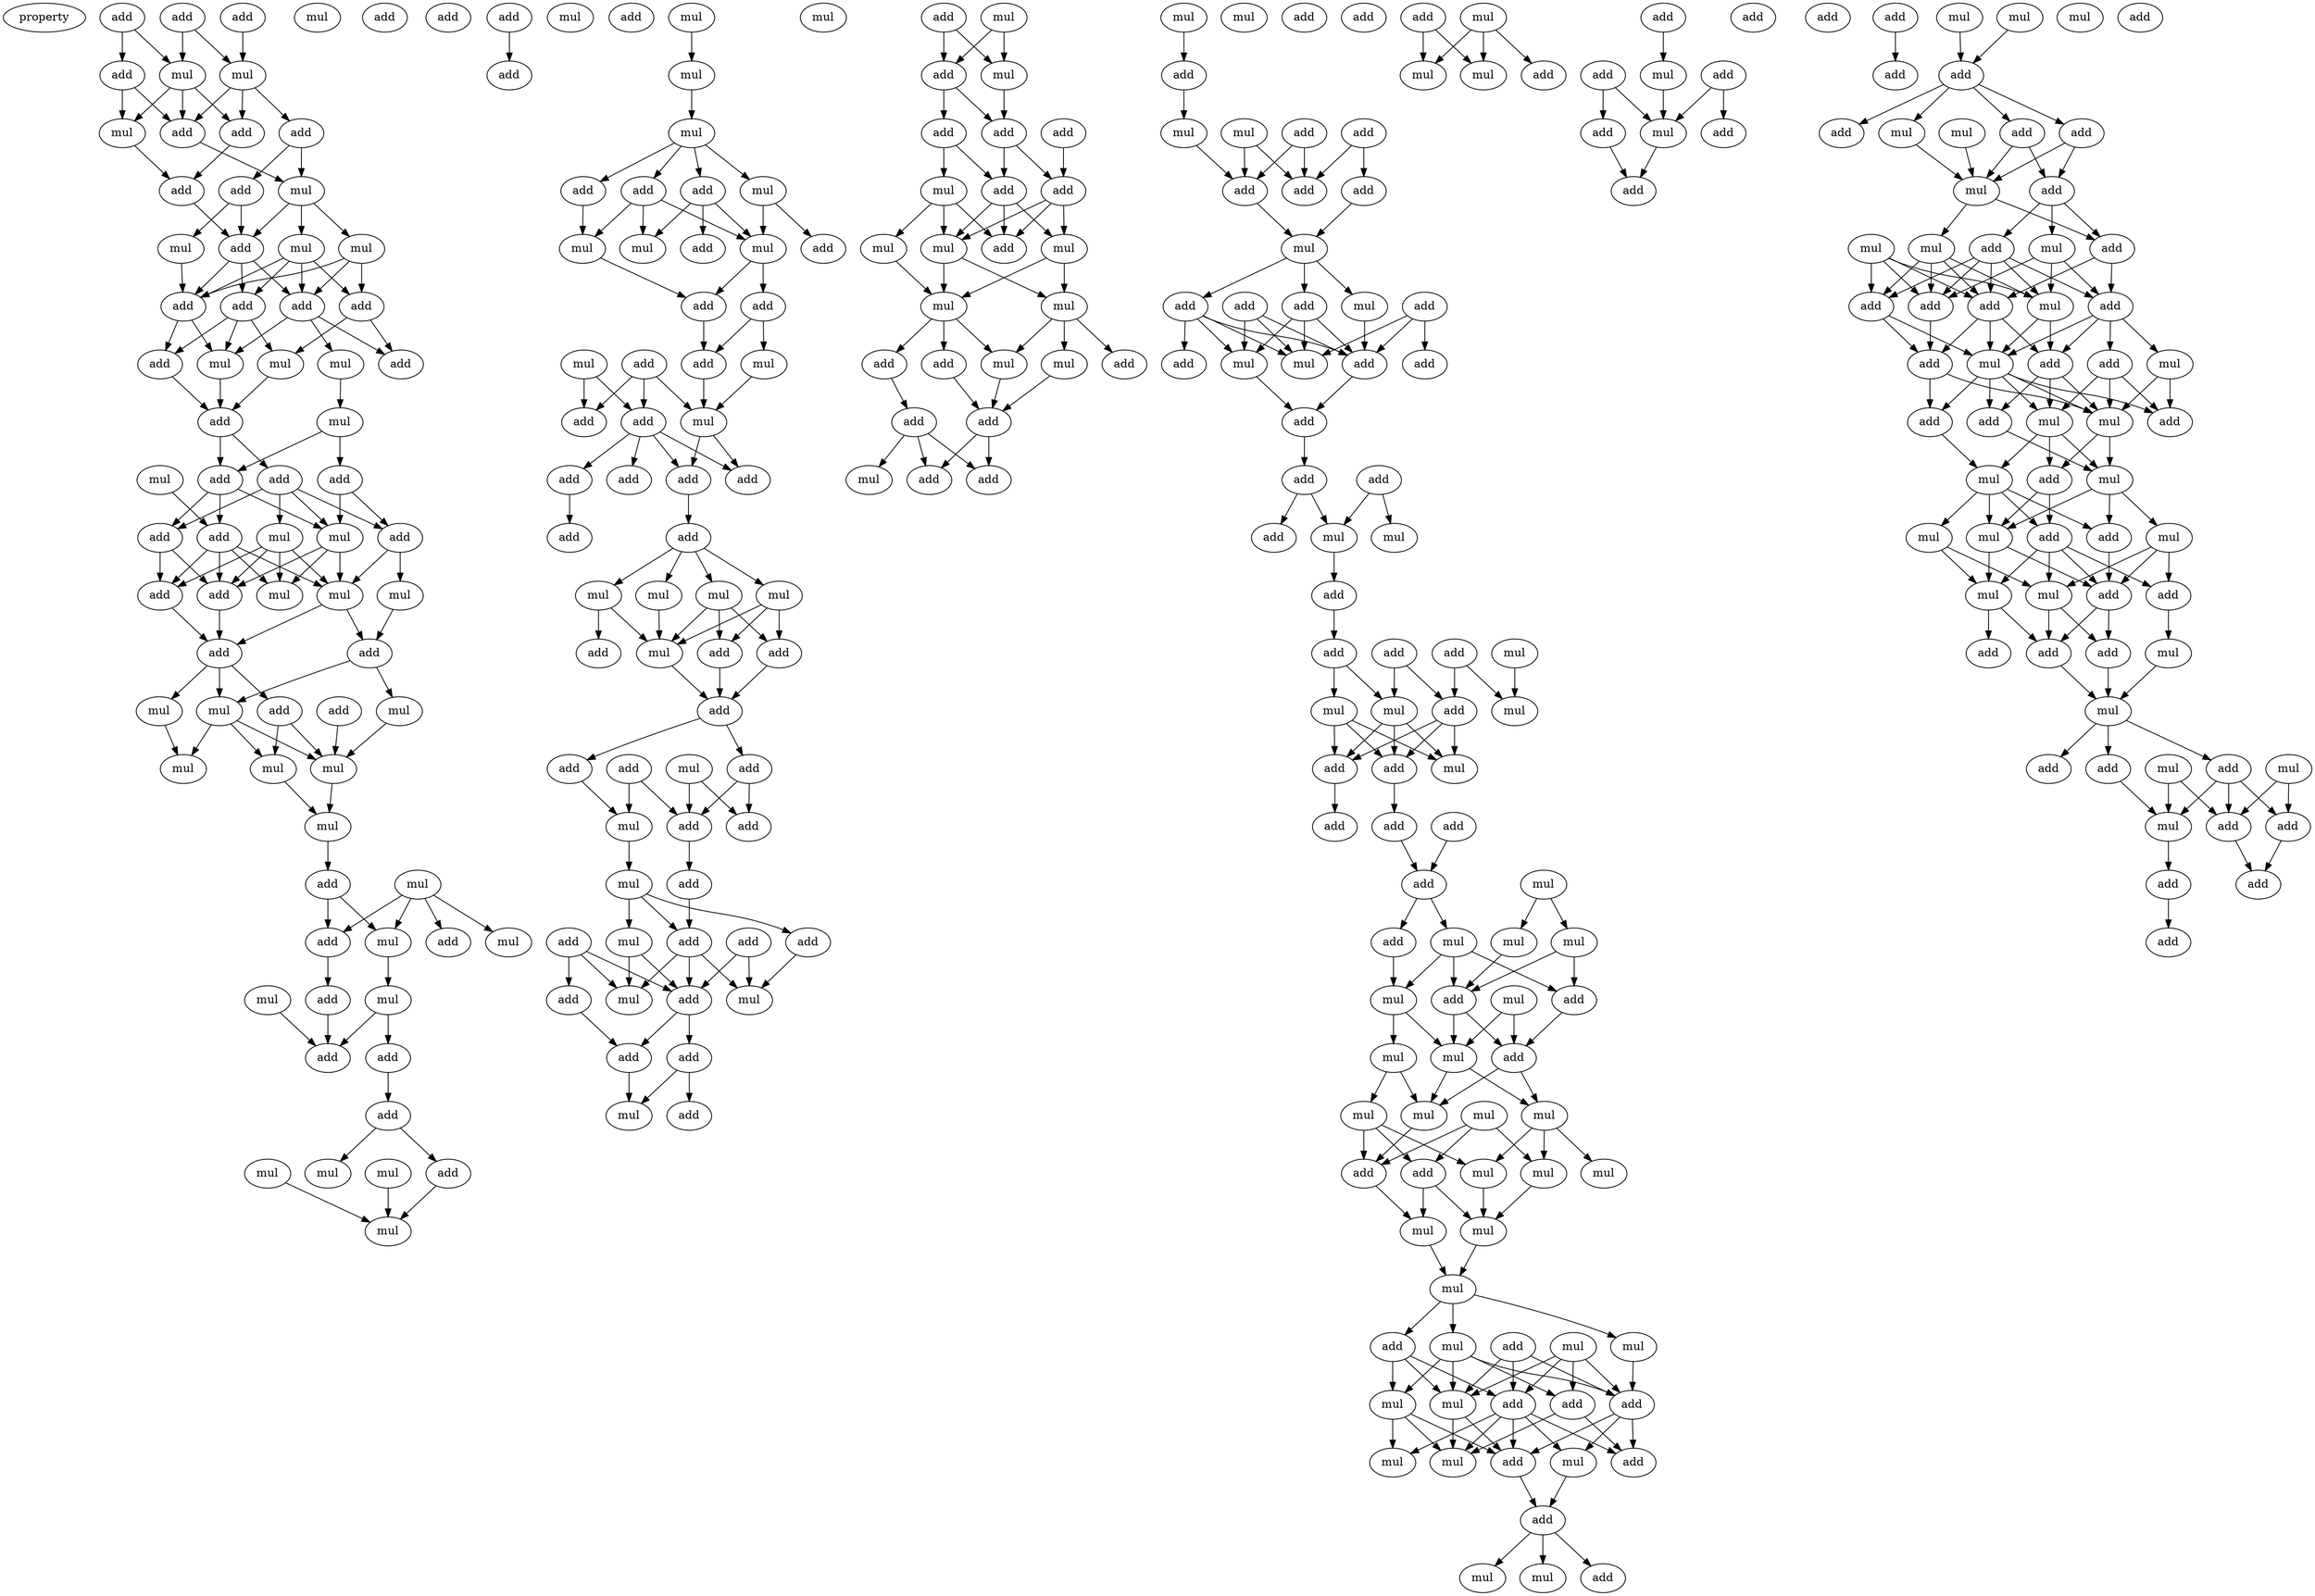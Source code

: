 digraph {
    node [fontcolor=black]
    property [mul=2,lf=1.1]
    0 [ label = add ];
    1 [ label = mul ];
    2 [ label = add ];
    3 [ label = add ];
    4 [ label = mul ];
    5 [ label = add ];
    6 [ label = mul ];
    7 [ label = mul ];
    8 [ label = add ];
    9 [ label = add ];
    10 [ label = add ];
    11 [ label = mul ];
    12 [ label = add ];
    13 [ label = add ];
    14 [ label = mul ];
    15 [ label = add ];
    16 [ label = mul ];
    17 [ label = mul ];
    18 [ label = add ];
    19 [ label = add ];
    20 [ label = add ];
    21 [ label = add ];
    22 [ label = add ];
    23 [ label = mul ];
    24 [ label = mul ];
    25 [ label = add ];
    26 [ label = mul ];
    27 [ label = add ];
    28 [ label = add ];
    29 [ label = mul ];
    30 [ label = add ];
    31 [ label = mul ];
    32 [ label = add ];
    33 [ label = add ];
    34 [ label = mul ];
    35 [ label = add ];
    36 [ label = add ];
    37 [ label = mul ];
    38 [ label = add ];
    39 [ label = add ];
    40 [ label = mul ];
    41 [ label = mul ];
    42 [ label = mul ];
    43 [ label = add ];
    44 [ label = add ];
    45 [ label = add ];
    46 [ label = add ];
    47 [ label = mul ];
    48 [ label = mul ];
    49 [ label = add ];
    50 [ label = mul ];
    51 [ label = mul ];
    52 [ label = mul ];
    53 [ label = mul ];
    54 [ label = mul ];
    55 [ label = add ];
    56 [ label = mul ];
    57 [ label = add ];
    58 [ label = add ];
    59 [ label = mul ];
    60 [ label = mul ];
    61 [ label = mul ];
    62 [ label = add ];
    63 [ label = mul ];
    64 [ label = add ];
    65 [ label = add ];
    66 [ label = add ];
    67 [ label = add ];
    68 [ label = mul ];
    69 [ label = add ];
    70 [ label = mul ];
    71 [ label = mul ];
    72 [ label = mul ];
    73 [ label = add ];
    74 [ label = add ];
    75 [ label = mul ];
    76 [ label = add ];
    77 [ label = mul ];
    78 [ label = mul ];
    79 [ label = mul ];
    80 [ label = mul ];
    81 [ label = add ];
    82 [ label = add ];
    83 [ label = add ];
    84 [ label = mul ];
    85 [ label = add ];
    86 [ label = mul ];
    87 [ label = mul ];
    88 [ label = add ];
    89 [ label = mul ];
    90 [ label = add ];
    91 [ label = add ];
    92 [ label = add ];
    93 [ label = add ];
    94 [ label = mul ];
    95 [ label = mul ];
    96 [ label = add ];
    97 [ label = add ];
    98 [ label = mul ];
    99 [ label = add ];
    100 [ label = add ];
    101 [ label = add ];
    102 [ label = add ];
    103 [ label = add ];
    104 [ label = add ];
    105 [ label = mul ];
    106 [ label = mul ];
    107 [ label = mul ];
    108 [ label = mul ];
    109 [ label = add ];
    110 [ label = add ];
    111 [ label = add ];
    112 [ label = mul ];
    113 [ label = add ];
    114 [ label = mul ];
    115 [ label = add ];
    116 [ label = add ];
    117 [ label = add ];
    118 [ label = add ];
    119 [ label = mul ];
    120 [ label = add ];
    121 [ label = add ];
    122 [ label = mul ];
    123 [ label = mul ];
    124 [ label = add ];
    125 [ label = add ];
    126 [ label = add ];
    127 [ label = add ];
    128 [ label = add ];
    129 [ label = mul ];
    130 [ label = add ];
    131 [ label = mul ];
    132 [ label = add ];
    133 [ label = add ];
    134 [ label = mul ];
    135 [ label = add ];
    136 [ label = add ];
    137 [ label = mul ];
    138 [ label = mul ];
    139 [ label = add ];
    140 [ label = add ];
    141 [ label = add ];
    142 [ label = add ];
    143 [ label = mul ];
    144 [ label = add ];
    145 [ label = add ];
    146 [ label = mul ];
    147 [ label = mul ];
    148 [ label = add ];
    149 [ label = mul ];
    150 [ label = mul ];
    151 [ label = mul ];
    152 [ label = add ];
    153 [ label = add ];
    154 [ label = add ];
    155 [ label = mul ];
    156 [ label = mul ];
    157 [ label = add ];
    158 [ label = add ];
    159 [ label = mul ];
    160 [ label = add ];
    161 [ label = mul ];
    162 [ label = add ];
    163 [ label = add ];
    164 [ label = add ];
    165 [ label = add ];
    166 [ label = mul ];
    167 [ label = mul ];
    168 [ label = add ];
    169 [ label = add ];
    170 [ label = add ];
    171 [ label = mul ];
    172 [ label = add ];
    173 [ label = add ];
    174 [ label = add ];
    175 [ label = add ];
    176 [ label = mul ];
    177 [ label = add ];
    178 [ label = add ];
    179 [ label = mul ];
    180 [ label = add ];
    181 [ label = mul ];
    182 [ label = add ];
    183 [ label = add ];
    184 [ label = add ];
    185 [ label = add ];
    186 [ label = mul ];
    187 [ label = mul ];
    188 [ label = add ];
    189 [ label = mul ];
    190 [ label = add ];
    191 [ label = add ];
    192 [ label = add ];
    193 [ label = mul ];
    194 [ label = add ];
    195 [ label = mul ];
    196 [ label = mul ];
    197 [ label = add ];
    198 [ label = add ];
    199 [ label = mul ];
    200 [ label = add ];
    201 [ label = add ];
    202 [ label = add ];
    203 [ label = add ];
    204 [ label = mul ];
    205 [ label = mul ];
    206 [ label = add ];
    207 [ label = mul ];
    208 [ label = mul ];
    209 [ label = add ];
    210 [ label = mul ];
    211 [ label = mul ];
    212 [ label = add ];
    213 [ label = mul ];
    214 [ label = mul ];
    215 [ label = add ];
    216 [ label = mul ];
    217 [ label = mul ];
    218 [ label = mul ];
    219 [ label = mul ];
    220 [ label = mul ];
    221 [ label = mul ];
    222 [ label = mul ];
    223 [ label = add ];
    224 [ label = add ];
    225 [ label = mul ];
    226 [ label = mul ];
    227 [ label = mul ];
    228 [ label = mul ];
    229 [ label = mul ];
    230 [ label = mul ];
    231 [ label = add ];
    232 [ label = add ];
    233 [ label = add ];
    234 [ label = add ];
    235 [ label = mul ];
    236 [ label = add ];
    237 [ label = mul ];
    238 [ label = add ];
    239 [ label = mul ];
    240 [ label = mul ];
    241 [ label = add ];
    242 [ label = mul ];
    243 [ label = add ];
    244 [ label = mul ];
    245 [ label = mul ];
    246 [ label = add ];
    247 [ label = mul ];
    248 [ label = add ];
    249 [ label = add ];
    250 [ label = add ];
    251 [ label = mul ];
    252 [ label = mul ];
    253 [ label = mul ];
    254 [ label = add ];
    255 [ label = add ];
    256 [ label = mul ];
    257 [ label = add ];
    258 [ label = add ];
    259 [ label = mul ];
    260 [ label = add ];
    261 [ label = add ];
    262 [ label = add ];
    263 [ label = add ];
    264 [ label = add ];
    265 [ label = add ];
    266 [ label = add ];
    267 [ label = mul ];
    268 [ label = mul ];
    269 [ label = mul ];
    270 [ label = add ];
    271 [ label = mul ];
    272 [ label = add ];
    273 [ label = add ];
    274 [ label = mul ];
    275 [ label = add ];
    276 [ label = mul ];
    277 [ label = add ];
    278 [ label = add ];
    279 [ label = mul ];
    280 [ label = mul ];
    281 [ label = mul ];
    282 [ label = add ];
    283 [ label = add ];
    284 [ label = add ];
    285 [ label = mul ];
    286 [ label = add ];
    287 [ label = add ];
    288 [ label = add ];
    289 [ label = add ];
    290 [ label = mul ];
    291 [ label = add ];
    292 [ label = mul ];
    293 [ label = mul ];
    294 [ label = mul ];
    295 [ label = add ];
    296 [ label = add ];
    297 [ label = add ];
    298 [ label = mul ];
    299 [ label = mul ];
    300 [ label = add ];
    301 [ label = add ];
    302 [ label = add ];
    303 [ label = mul ];
    304 [ label = mul ];
    305 [ label = mul ];
    306 [ label = add ];
    307 [ label = mul ];
    308 [ label = mul ];
    309 [ label = add ];
    310 [ label = add ];
    311 [ label = add ];
    312 [ label = add ];
    313 [ label = mul ];
    314 [ label = add ];
    315 [ label = mul ];
    316 [ label = mul ];
    317 [ label = add ];
    318 [ label = mul ];
    319 [ label = add ];
    320 [ label = add ];
    321 [ label = add ];
    322 [ label = mul ];
    323 [ label = add ];
    324 [ label = add ];
    325 [ label = add ];
    326 [ label = add ];
    0 -> 4 [ name = 0 ];
    0 -> 6 [ name = 1 ];
    2 -> 6 [ name = 2 ];
    3 -> 4 [ name = 3 ];
    3 -> 5 [ name = 4 ];
    4 -> 7 [ name = 5 ];
    4 -> 9 [ name = 6 ];
    4 -> 10 [ name = 7 ];
    5 -> 7 [ name = 8 ];
    5 -> 9 [ name = 9 ];
    6 -> 8 [ name = 10 ];
    6 -> 9 [ name = 11 ];
    6 -> 10 [ name = 12 ];
    7 -> 12 [ name = 13 ];
    8 -> 11 [ name = 14 ];
    8 -> 13 [ name = 15 ];
    9 -> 11 [ name = 16 ];
    10 -> 12 [ name = 17 ];
    11 -> 15 [ name = 18 ];
    11 -> 16 [ name = 19 ];
    11 -> 17 [ name = 20 ];
    12 -> 15 [ name = 21 ];
    13 -> 14 [ name = 22 ];
    13 -> 15 [ name = 23 ];
    14 -> 19 [ name = 24 ];
    15 -> 19 [ name = 25 ];
    15 -> 20 [ name = 26 ];
    15 -> 21 [ name = 27 ];
    16 -> 19 [ name = 28 ];
    16 -> 20 [ name = 29 ];
    16 -> 21 [ name = 30 ];
    16 -> 22 [ name = 31 ];
    17 -> 19 [ name = 32 ];
    17 -> 20 [ name = 33 ];
    17 -> 22 [ name = 34 ];
    19 -> 23 [ name = 35 ];
    19 -> 25 [ name = 36 ];
    20 -> 23 [ name = 37 ];
    20 -> 24 [ name = 38 ];
    20 -> 27 [ name = 39 ];
    21 -> 23 [ name = 40 ];
    21 -> 25 [ name = 41 ];
    21 -> 26 [ name = 42 ];
    22 -> 26 [ name = 43 ];
    22 -> 27 [ name = 44 ];
    23 -> 28 [ name = 45 ];
    24 -> 29 [ name = 46 ];
    25 -> 28 [ name = 47 ];
    26 -> 28 [ name = 48 ];
    28 -> 30 [ name = 49 ];
    28 -> 33 [ name = 50 ];
    29 -> 30 [ name = 51 ];
    29 -> 32 [ name = 52 ];
    30 -> 34 [ name = 53 ];
    30 -> 35 [ name = 54 ];
    30 -> 36 [ name = 55 ];
    31 -> 35 [ name = 56 ];
    32 -> 34 [ name = 57 ];
    32 -> 38 [ name = 58 ];
    33 -> 34 [ name = 59 ];
    33 -> 36 [ name = 60 ];
    33 -> 37 [ name = 61 ];
    33 -> 38 [ name = 62 ];
    34 -> 40 [ name = 63 ];
    34 -> 41 [ name = 64 ];
    34 -> 43 [ name = 65 ];
    35 -> 39 [ name = 66 ];
    35 -> 40 [ name = 67 ];
    35 -> 41 [ name = 68 ];
    35 -> 43 [ name = 69 ];
    36 -> 39 [ name = 70 ];
    36 -> 43 [ name = 71 ];
    37 -> 39 [ name = 72 ];
    37 -> 40 [ name = 73 ];
    37 -> 41 [ name = 74 ];
    37 -> 43 [ name = 75 ];
    38 -> 41 [ name = 76 ];
    38 -> 42 [ name = 77 ];
    39 -> 45 [ name = 78 ];
    41 -> 44 [ name = 79 ];
    41 -> 45 [ name = 80 ];
    42 -> 44 [ name = 81 ];
    43 -> 45 [ name = 82 ];
    44 -> 47 [ name = 83 ];
    44 -> 48 [ name = 84 ];
    45 -> 46 [ name = 85 ];
    45 -> 47 [ name = 86 ];
    45 -> 50 [ name = 87 ];
    46 -> 52 [ name = 88 ];
    46 -> 53 [ name = 89 ];
    47 -> 51 [ name = 90 ];
    47 -> 52 [ name = 91 ];
    47 -> 53 [ name = 92 ];
    48 -> 53 [ name = 93 ];
    49 -> 53 [ name = 94 ];
    50 -> 51 [ name = 95 ];
    52 -> 54 [ name = 96 ];
    53 -> 54 [ name = 97 ];
    54 -> 55 [ name = 98 ];
    55 -> 58 [ name = 99 ];
    55 -> 60 [ name = 100 ];
    56 -> 57 [ name = 101 ];
    56 -> 58 [ name = 102 ];
    56 -> 59 [ name = 103 ];
    56 -> 60 [ name = 104 ];
    58 -> 62 [ name = 105 ];
    60 -> 63 [ name = 106 ];
    61 -> 65 [ name = 107 ];
    62 -> 65 [ name = 108 ];
    63 -> 64 [ name = 109 ];
    63 -> 65 [ name = 110 ];
    64 -> 67 [ name = 111 ];
    67 -> 69 [ name = 112 ];
    67 -> 71 [ name = 113 ];
    68 -> 72 [ name = 114 ];
    69 -> 72 [ name = 115 ];
    70 -> 72 [ name = 116 ];
    73 -> 74 [ name = 117 ];
    77 -> 78 [ name = 118 ];
    78 -> 79 [ name = 119 ];
    79 -> 81 [ name = 120 ];
    79 -> 82 [ name = 121 ];
    79 -> 83 [ name = 122 ];
    79 -> 84 [ name = 123 ];
    81 -> 85 [ name = 124 ];
    81 -> 87 [ name = 125 ];
    81 -> 89 [ name = 126 ];
    82 -> 86 [ name = 127 ];
    82 -> 87 [ name = 128 ];
    82 -> 89 [ name = 129 ];
    83 -> 86 [ name = 130 ];
    84 -> 87 [ name = 131 ];
    84 -> 88 [ name = 132 ];
    86 -> 90 [ name = 133 ];
    87 -> 90 [ name = 134 ];
    87 -> 91 [ name = 135 ];
    90 -> 92 [ name = 136 ];
    91 -> 92 [ name = 137 ];
    91 -> 95 [ name = 138 ];
    92 -> 98 [ name = 139 ];
    93 -> 96 [ name = 140 ];
    93 -> 97 [ name = 141 ];
    93 -> 98 [ name = 142 ];
    94 -> 96 [ name = 143 ];
    94 -> 97 [ name = 144 ];
    95 -> 98 [ name = 145 ];
    97 -> 99 [ name = 146 ];
    97 -> 100 [ name = 147 ];
    97 -> 101 [ name = 148 ];
    97 -> 102 [ name = 149 ];
    98 -> 99 [ name = 150 ];
    98 -> 102 [ name = 151 ];
    99 -> 103 [ name = 152 ];
    101 -> 104 [ name = 153 ];
    103 -> 105 [ name = 154 ];
    103 -> 106 [ name = 155 ];
    103 -> 107 [ name = 156 ];
    103 -> 108 [ name = 157 ];
    105 -> 111 [ name = 158 ];
    105 -> 112 [ name = 159 ];
    106 -> 112 [ name = 160 ];
    107 -> 109 [ name = 161 ];
    107 -> 110 [ name = 162 ];
    107 -> 112 [ name = 163 ];
    108 -> 109 [ name = 164 ];
    108 -> 110 [ name = 165 ];
    108 -> 112 [ name = 166 ];
    109 -> 113 [ name = 167 ];
    110 -> 113 [ name = 168 ];
    112 -> 113 [ name = 169 ];
    113 -> 115 [ name = 170 ];
    113 -> 116 [ name = 171 ];
    114 -> 118 [ name = 172 ];
    114 -> 120 [ name = 173 ];
    115 -> 119 [ name = 174 ];
    116 -> 118 [ name = 175 ];
    116 -> 120 [ name = 176 ];
    117 -> 119 [ name = 177 ];
    117 -> 120 [ name = 178 ];
    119 -> 122 [ name = 179 ];
    120 -> 121 [ name = 180 ];
    121 -> 124 [ name = 181 ];
    122 -> 123 [ name = 182 ];
    122 -> 124 [ name = 183 ];
    122 -> 125 [ name = 184 ];
    123 -> 129 [ name = 185 ];
    123 -> 130 [ name = 186 ];
    124 -> 129 [ name = 187 ];
    124 -> 130 [ name = 188 ];
    124 -> 131 [ name = 189 ];
    125 -> 131 [ name = 190 ];
    126 -> 130 [ name = 191 ];
    126 -> 131 [ name = 192 ];
    127 -> 128 [ name = 193 ];
    127 -> 129 [ name = 194 ];
    127 -> 130 [ name = 195 ];
    128 -> 132 [ name = 196 ];
    130 -> 132 [ name = 197 ];
    130 -> 133 [ name = 198 ];
    132 -> 134 [ name = 199 ];
    133 -> 134 [ name = 200 ];
    133 -> 135 [ name = 201 ];
    136 -> 138 [ name = 202 ];
    136 -> 139 [ name = 203 ];
    137 -> 138 [ name = 204 ];
    137 -> 139 [ name = 205 ];
    138 -> 141 [ name = 206 ];
    139 -> 140 [ name = 207 ];
    139 -> 141 [ name = 208 ];
    140 -> 143 [ name = 209 ];
    140 -> 145 [ name = 210 ];
    141 -> 144 [ name = 211 ];
    141 -> 145 [ name = 212 ];
    142 -> 144 [ name = 213 ];
    143 -> 146 [ name = 214 ];
    143 -> 147 [ name = 215 ];
    143 -> 148 [ name = 216 ];
    144 -> 146 [ name = 217 ];
    144 -> 148 [ name = 218 ];
    144 -> 149 [ name = 219 ];
    145 -> 146 [ name = 220 ];
    145 -> 148 [ name = 221 ];
    145 -> 149 [ name = 222 ];
    146 -> 150 [ name = 223 ];
    146 -> 151 [ name = 224 ];
    147 -> 150 [ name = 225 ];
    149 -> 150 [ name = 226 ];
    149 -> 151 [ name = 227 ];
    150 -> 152 [ name = 228 ];
    150 -> 154 [ name = 229 ];
    150 -> 156 [ name = 230 ];
    151 -> 153 [ name = 231 ];
    151 -> 155 [ name = 232 ];
    151 -> 156 [ name = 233 ];
    152 -> 158 [ name = 234 ];
    154 -> 157 [ name = 235 ];
    155 -> 157 [ name = 236 ];
    156 -> 157 [ name = 237 ];
    157 -> 160 [ name = 238 ];
    157 -> 162 [ name = 239 ];
    158 -> 160 [ name = 240 ];
    158 -> 161 [ name = 241 ];
    158 -> 162 [ name = 242 ];
    159 -> 163 [ name = 243 ];
    163 -> 167 [ name = 244 ];
    164 -> 168 [ name = 245 ];
    164 -> 169 [ name = 246 ];
    165 -> 168 [ name = 247 ];
    165 -> 170 [ name = 248 ];
    166 -> 168 [ name = 249 ];
    166 -> 170 [ name = 250 ];
    167 -> 170 [ name = 251 ];
    169 -> 171 [ name = 252 ];
    170 -> 171 [ name = 253 ];
    171 -> 172 [ name = 254 ];
    171 -> 174 [ name = 255 ];
    171 -> 176 [ name = 256 ];
    172 -> 177 [ name = 257 ];
    172 -> 178 [ name = 258 ];
    172 -> 179 [ name = 259 ];
    172 -> 181 [ name = 260 ];
    173 -> 178 [ name = 261 ];
    173 -> 179 [ name = 262 ];
    173 -> 180 [ name = 263 ];
    174 -> 178 [ name = 264 ];
    174 -> 179 [ name = 265 ];
    174 -> 181 [ name = 266 ];
    175 -> 178 [ name = 267 ];
    175 -> 179 [ name = 268 ];
    175 -> 181 [ name = 269 ];
    176 -> 178 [ name = 270 ];
    178 -> 182 [ name = 271 ];
    181 -> 182 [ name = 272 ];
    182 -> 183 [ name = 273 ];
    183 -> 185 [ name = 274 ];
    183 -> 186 [ name = 275 ];
    184 -> 186 [ name = 276 ];
    184 -> 187 [ name = 277 ];
    186 -> 188 [ name = 278 ];
    188 -> 190 [ name = 279 ];
    189 -> 193 [ name = 280 ];
    190 -> 195 [ name = 281 ];
    190 -> 196 [ name = 282 ];
    191 -> 194 [ name = 283 ];
    191 -> 196 [ name = 284 ];
    192 -> 193 [ name = 285 ];
    192 -> 194 [ name = 286 ];
    194 -> 197 [ name = 287 ];
    194 -> 198 [ name = 288 ];
    194 -> 199 [ name = 289 ];
    195 -> 197 [ name = 290 ];
    195 -> 198 [ name = 291 ];
    195 -> 199 [ name = 292 ];
    196 -> 197 [ name = 293 ];
    196 -> 198 [ name = 294 ];
    196 -> 199 [ name = 295 ];
    197 -> 201 [ name = 296 ];
    198 -> 202 [ name = 297 ];
    200 -> 203 [ name = 298 ];
    202 -> 203 [ name = 299 ];
    203 -> 205 [ name = 300 ];
    203 -> 206 [ name = 301 ];
    204 -> 207 [ name = 302 ];
    204 -> 208 [ name = 303 ];
    205 -> 209 [ name = 304 ];
    205 -> 211 [ name = 305 ];
    205 -> 212 [ name = 306 ];
    206 -> 211 [ name = 307 ];
    207 -> 212 [ name = 308 ];
    208 -> 209 [ name = 309 ];
    208 -> 212 [ name = 310 ];
    209 -> 215 [ name = 311 ];
    210 -> 213 [ name = 312 ];
    210 -> 215 [ name = 313 ];
    211 -> 213 [ name = 314 ];
    211 -> 214 [ name = 315 ];
    212 -> 213 [ name = 316 ];
    212 -> 215 [ name = 317 ];
    213 -> 217 [ name = 318 ];
    213 -> 218 [ name = 319 ];
    214 -> 216 [ name = 320 ];
    214 -> 217 [ name = 321 ];
    215 -> 217 [ name = 322 ];
    215 -> 218 [ name = 323 ];
    216 -> 220 [ name = 324 ];
    216 -> 223 [ name = 325 ];
    216 -> 224 [ name = 326 ];
    217 -> 224 [ name = 327 ];
    218 -> 220 [ name = 328 ];
    218 -> 221 [ name = 329 ];
    218 -> 222 [ name = 330 ];
    219 -> 222 [ name = 331 ];
    219 -> 223 [ name = 332 ];
    219 -> 224 [ name = 333 ];
    220 -> 225 [ name = 334 ];
    222 -> 225 [ name = 335 ];
    223 -> 225 [ name = 336 ];
    223 -> 226 [ name = 337 ];
    224 -> 226 [ name = 338 ];
    225 -> 227 [ name = 339 ];
    226 -> 227 [ name = 340 ];
    227 -> 228 [ name = 341 ];
    227 -> 229 [ name = 342 ];
    227 -> 231 [ name = 343 ];
    228 -> 234 [ name = 344 ];
    228 -> 235 [ name = 345 ];
    228 -> 236 [ name = 346 ];
    228 -> 237 [ name = 347 ];
    229 -> 236 [ name = 348 ];
    230 -> 233 [ name = 349 ];
    230 -> 234 [ name = 350 ];
    230 -> 236 [ name = 351 ];
    230 -> 237 [ name = 352 ];
    231 -> 233 [ name = 353 ];
    231 -> 235 [ name = 354 ];
    231 -> 237 [ name = 355 ];
    232 -> 233 [ name = 356 ];
    232 -> 236 [ name = 357 ];
    232 -> 237 [ name = 358 ];
    233 -> 238 [ name = 359 ];
    233 -> 239 [ name = 360 ];
    233 -> 240 [ name = 361 ];
    233 -> 241 [ name = 362 ];
    233 -> 242 [ name = 363 ];
    234 -> 238 [ name = 364 ];
    234 -> 239 [ name = 365 ];
    235 -> 239 [ name = 366 ];
    235 -> 241 [ name = 367 ];
    235 -> 242 [ name = 368 ];
    236 -> 238 [ name = 369 ];
    236 -> 240 [ name = 370 ];
    236 -> 241 [ name = 371 ];
    237 -> 239 [ name = 372 ];
    237 -> 241 [ name = 373 ];
    240 -> 243 [ name = 374 ];
    241 -> 243 [ name = 375 ];
    243 -> 244 [ name = 376 ];
    243 -> 245 [ name = 377 ];
    243 -> 246 [ name = 378 ];
    250 -> 252 [ name = 379 ];
    250 -> 253 [ name = 380 ];
    251 -> 252 [ name = 381 ];
    251 -> 253 [ name = 382 ];
    251 -> 254 [ name = 383 ];
    255 -> 256 [ name = 384 ];
    256 -> 259 [ name = 385 ];
    257 -> 259 [ name = 386 ];
    257 -> 260 [ name = 387 ];
    258 -> 259 [ name = 388 ];
    258 -> 261 [ name = 389 ];
    259 -> 262 [ name = 390 ];
    260 -> 262 [ name = 391 ];
    265 -> 266 [ name = 392 ];
    267 -> 270 [ name = 393 ];
    269 -> 270 [ name = 394 ];
    270 -> 272 [ name = 395 ];
    270 -> 273 [ name = 396 ];
    270 -> 274 [ name = 397 ];
    270 -> 275 [ name = 398 ];
    271 -> 276 [ name = 399 ];
    272 -> 276 [ name = 400 ];
    272 -> 277 [ name = 401 ];
    273 -> 276 [ name = 402 ];
    273 -> 277 [ name = 403 ];
    274 -> 276 [ name = 404 ];
    276 -> 280 [ name = 405 ];
    276 -> 282 [ name = 406 ];
    277 -> 278 [ name = 407 ];
    277 -> 279 [ name = 408 ];
    277 -> 282 [ name = 409 ];
    278 -> 283 [ name = 410 ];
    278 -> 284 [ name = 411 ];
    278 -> 285 [ name = 412 ];
    278 -> 286 [ name = 413 ];
    278 -> 287 [ name = 414 ];
    279 -> 285 [ name = 415 ];
    279 -> 286 [ name = 416 ];
    279 -> 287 [ name = 417 ];
    280 -> 283 [ name = 418 ];
    280 -> 284 [ name = 419 ];
    280 -> 285 [ name = 420 ];
    280 -> 286 [ name = 421 ];
    281 -> 283 [ name = 422 ];
    281 -> 284 [ name = 423 ];
    281 -> 285 [ name = 424 ];
    281 -> 286 [ name = 425 ];
    282 -> 284 [ name = 426 ];
    282 -> 287 [ name = 427 ];
    283 -> 289 [ name = 428 ];
    283 -> 290 [ name = 429 ];
    284 -> 289 [ name = 430 ];
    284 -> 290 [ name = 431 ];
    284 -> 291 [ name = 432 ];
    285 -> 290 [ name = 433 ];
    285 -> 291 [ name = 434 ];
    286 -> 289 [ name = 435 ];
    287 -> 288 [ name = 436 ];
    287 -> 290 [ name = 437 ];
    287 -> 291 [ name = 438 ];
    287 -> 292 [ name = 439 ];
    288 -> 293 [ name = 440 ];
    288 -> 294 [ name = 441 ];
    288 -> 296 [ name = 442 ];
    289 -> 293 [ name = 443 ];
    289 -> 297 [ name = 444 ];
    290 -> 293 [ name = 445 ];
    290 -> 294 [ name = 446 ];
    290 -> 295 [ name = 447 ];
    290 -> 296 [ name = 448 ];
    290 -> 297 [ name = 449 ];
    291 -> 293 [ name = 450 ];
    291 -> 294 [ name = 451 ];
    291 -> 295 [ name = 452 ];
    292 -> 293 [ name = 453 ];
    292 -> 296 [ name = 454 ];
    293 -> 299 [ name = 455 ];
    293 -> 300 [ name = 456 ];
    294 -> 298 [ name = 457 ];
    294 -> 299 [ name = 458 ];
    294 -> 300 [ name = 459 ];
    295 -> 299 [ name = 460 ];
    297 -> 298 [ name = 461 ];
    298 -> 301 [ name = 462 ];
    298 -> 302 [ name = 463 ];
    298 -> 303 [ name = 464 ];
    298 -> 304 [ name = 465 ];
    299 -> 301 [ name = 466 ];
    299 -> 304 [ name = 467 ];
    299 -> 305 [ name = 468 ];
    300 -> 302 [ name = 469 ];
    300 -> 304 [ name = 470 ];
    301 -> 309 [ name = 471 ];
    302 -> 307 [ name = 472 ];
    302 -> 308 [ name = 473 ];
    302 -> 309 [ name = 474 ];
    302 -> 310 [ name = 475 ];
    303 -> 307 [ name = 476 ];
    303 -> 308 [ name = 477 ];
    304 -> 308 [ name = 478 ];
    304 -> 309 [ name = 479 ];
    305 -> 307 [ name = 480 ];
    305 -> 309 [ name = 481 ];
    305 -> 310 [ name = 482 ];
    307 -> 311 [ name = 483 ];
    307 -> 312 [ name = 484 ];
    308 -> 311 [ name = 485 ];
    308 -> 314 [ name = 486 ];
    309 -> 311 [ name = 487 ];
    309 -> 312 [ name = 488 ];
    310 -> 313 [ name = 489 ];
    311 -> 315 [ name = 490 ];
    312 -> 315 [ name = 491 ];
    313 -> 315 [ name = 492 ];
    315 -> 317 [ name = 493 ];
    315 -> 319 [ name = 494 ];
    315 -> 320 [ name = 495 ];
    316 -> 322 [ name = 496 ];
    316 -> 323 [ name = 497 ];
    318 -> 321 [ name = 498 ];
    318 -> 323 [ name = 499 ];
    319 -> 322 [ name = 500 ];
    320 -> 321 [ name = 501 ];
    320 -> 322 [ name = 502 ];
    320 -> 323 [ name = 503 ];
    321 -> 324 [ name = 504 ];
    322 -> 325 [ name = 505 ];
    323 -> 324 [ name = 506 ];
    325 -> 326 [ name = 507 ];
}
